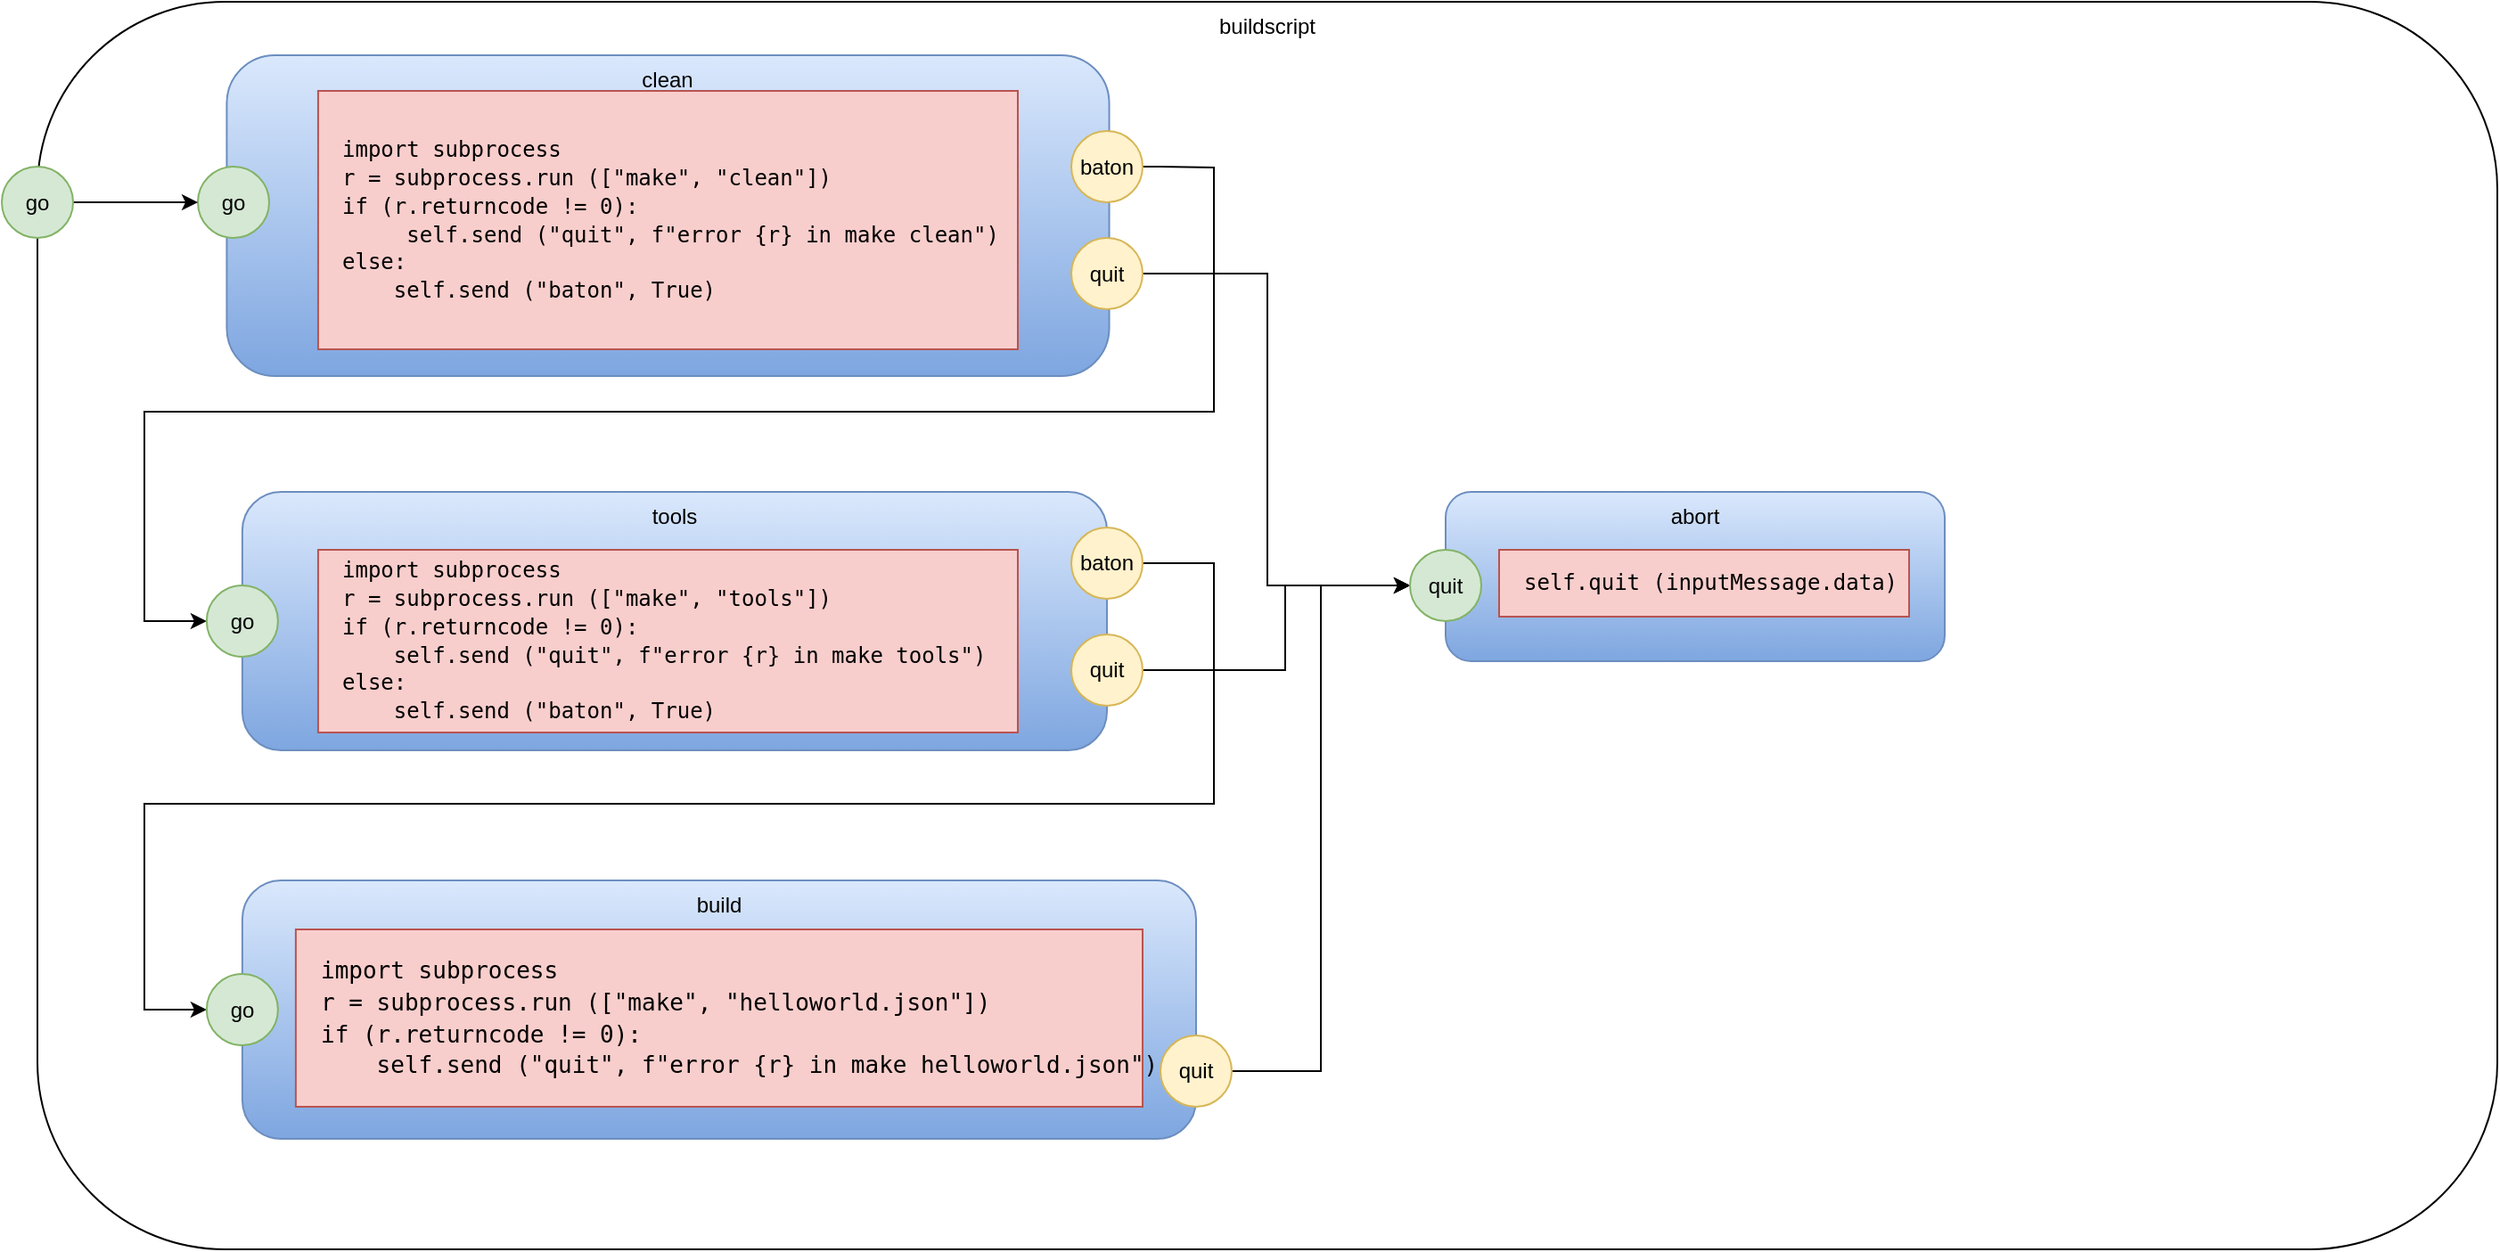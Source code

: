 <mxfile version="14.6.13" type="device"><diagram id="fo9xvGcHm88d3B_x5weG" name="d2py"><mxGraphModel dx="1346" dy="806" grid="1" gridSize="10" guides="1" tooltips="1" connect="1" arrows="1" fold="1" page="1" pageScale="1" pageWidth="1100" pageHeight="850" math="0" shadow="0"><root><mxCell id="0"/><mxCell id="1" parent="0"/><mxCell id="i5jZ3dy8F4nkPbaXPHF6-1" value="buildscript" style="rounded=1;whiteSpace=wrap;html=1;verticalAlign=top;" parent="1" vertex="1"><mxGeometry x="70" y="60" width="1380" height="700" as="geometry"/></mxCell><mxCell id="b8TCcNYkWDl19BBblSuP-18" value="tools" style="rounded=1;whiteSpace=wrap;html=1;verticalAlign=top;fillColor=#dae8fc;strokeColor=#6c8ebf;gradientColor=#7ea6e0;" parent="1" vertex="1"><mxGeometry x="184.94" y="335" width="485.06" height="145" as="geometry"/></mxCell><mxCell id="b8TCcNYkWDl19BBblSuP-23" value="build" style="rounded=1;whiteSpace=wrap;html=1;gradientColor=#7ea6e0;fillColor=#dae8fc;strokeColor=#6c8ebf;verticalAlign=top;" parent="1" vertex="1"><mxGeometry x="184.94" y="553" width="535.06" height="145" as="geometry"/></mxCell><mxCell id="b8TCcNYkWDl19BBblSuP-4" value="clean" style="rounded=1;whiteSpace=wrap;html=1;gradientColor=#7ea6e0;fillColor=#dae8fc;strokeColor=#6c8ebf;verticalAlign=top;" parent="1" vertex="1"><mxGeometry x="176.21" y="90" width="495.06" height="180" as="geometry"/></mxCell><mxCell id="b8TCcNYkWDl19BBblSuP-1" value="&lt;pre class=&quot;lang-py s-code-block&quot; style=&quot;margin-top: 0px ; margin-bottom: 0px ; padding: 12px ; border: 0px ; font-stretch: inherit ; line-height: 1.308 ; vertical-align: baseline ; box-sizing: inherit ; width: auto ; max-height: 600px ; overflow: auto ; border-radius: 5px ; overflow-wrap: normal&quot;&gt;import subprocess&lt;br&gt;r = subprocess.run ([&quot;make&quot;, &quot;clean&quot;])&lt;br&gt;if (r.returncode != 0):&lt;br&gt;     self.send (&quot;quit&quot;, f&quot;error {r} in make clean&quot;)&lt;br&gt;else:&lt;br&gt;    self.send (&quot;baton&quot;, True)&lt;/pre&gt;&lt;div&gt;&lt;/div&gt;" style="rounded=0;whiteSpace=wrap;html=1;fillColor=#f8cecc;strokeColor=#b85450;align=left;" parent="1" vertex="1"><mxGeometry x="227.47" y="110" width="392.53" height="145" as="geometry"/></mxCell><mxCell id="b8TCcNYkWDl19BBblSuP-2" value="&lt;pre class=&quot;lang-py s-code-block&quot; style=&quot;margin-top: 0px ; margin-bottom: 0px ; padding: 12px ; border: 0px ; font-stretch: inherit ; line-height: 1.308 ; vertical-align: baseline ; box-sizing: inherit ; width: auto ; max-height: 600px ; overflow: auto ; border-radius: 5px ; overflow-wrap: normal&quot;&gt;import subprocess&lt;br&gt;r = subprocess.run ([&quot;make&quot;, &quot;tools&quot;])&lt;br&gt;if (r.returncode != 0):&lt;br&gt;    self.send (&quot;quit&quot;, f&quot;error {r} in make tools&quot;)&lt;br&gt;else:&lt;br&gt;    self.send (&quot;baton&quot;, True)&lt;/pre&gt;&lt;div&gt;&lt;/div&gt;" style="rounded=0;whiteSpace=wrap;html=1;fillColor=#f8cecc;strokeColor=#b85450;align=left;" parent="1" vertex="1"><mxGeometry x="227.47" y="367.5" width="392.53" height="102.5" as="geometry"/></mxCell><mxCell id="b8TCcNYkWDl19BBblSuP-3" value="&lt;pre class=&quot;lang-py s-code-block&quot; style=&quot;margin-top: 0px ; margin-bottom: 0px ; padding: 12px ; border: 0px ; font-stretch: inherit ; line-height: 1.308 ; vertical-align: baseline ; box-sizing: inherit ; width: auto ; max-height: 600px ; overflow: auto ; border-radius: 5px ; overflow-wrap: normal&quot;&gt;&lt;span style=&quot;font-size: 13px&quot;&gt;import subprocess&lt;br&gt;r = subprocess.run ([&quot;make&quot;, &quot;helloworld.json&quot;])&lt;br&gt;if (r.returncode != 0):&lt;br&gt;    self.send (&quot;quit&quot;, f&quot;error {r} in make helloworld.json&quot;)&lt;br&gt;&lt;/span&gt;&lt;/pre&gt;&lt;div&gt;&lt;/div&gt;" style="rounded=0;whiteSpace=wrap;html=1;fillColor=#f8cecc;strokeColor=#b85450;align=left;" parent="1" vertex="1"><mxGeometry x="214.94" y="580.5" width="475.06" height="99.5" as="geometry"/></mxCell><mxCell id="b8TCcNYkWDl19BBblSuP-30" style="edgeStyle=orthogonalEdgeStyle;rounded=0;orthogonalLoop=1;jettySize=auto;html=1;exitX=1;exitY=0.5;exitDx=0;exitDy=0;entryX=0;entryY=0.5;entryDx=0;entryDy=0;" parent="1" source="b8TCcNYkWDl19BBblSuP-6" target="b8TCcNYkWDl19BBblSuP-20" edge="1"><mxGeometry relative="1" as="geometry"><Array as="points"><mxPoint x="700" y="153"/><mxPoint x="730" y="153"/><mxPoint x="730" y="290"/><mxPoint x="130" y="290"/><mxPoint x="130" y="408"/></Array></mxGeometry></mxCell><mxCell id="b8TCcNYkWDl19BBblSuP-6" value="baton" style="ellipse;whiteSpace=wrap;html=1;aspect=fixed;fillColor=#fff2cc;strokeColor=#d6b656;" parent="1" vertex="1"><mxGeometry x="650" y="132.5" width="40" height="40" as="geometry"/></mxCell><mxCell id="3Vt1pwvIHwe4cUBAV8dZ-5" style="edgeStyle=orthogonalEdgeStyle;rounded=0;orthogonalLoop=1;jettySize=auto;html=1;exitX=1;exitY=0.5;exitDx=0;exitDy=0;entryX=0;entryY=0.5;entryDx=0;entryDy=0;" parent="1" source="b8TCcNYkWDl19BBblSuP-7" target="3Vt1pwvIHwe4cUBAV8dZ-3" edge="1"><mxGeometry relative="1" as="geometry"><Array as="points"><mxPoint x="760" y="213"/><mxPoint x="760" y="388"/></Array></mxGeometry></mxCell><mxCell id="b8TCcNYkWDl19BBblSuP-7" value="quit" style="ellipse;whiteSpace=wrap;html=1;aspect=fixed;fillColor=#fff2cc;strokeColor=#d6b656;" parent="1" vertex="1"><mxGeometry x="650" y="192.5" width="40" height="40" as="geometry"/></mxCell><mxCell id="b8TCcNYkWDl19BBblSuP-20" value="go" style="ellipse;whiteSpace=wrap;html=1;aspect=fixed;fillColor=#d5e8d4;strokeColor=#82b366;" parent="1" vertex="1"><mxGeometry x="164.94" y="387.5" width="40" height="40" as="geometry"/></mxCell><mxCell id="b8TCcNYkWDl19BBblSuP-31" style="edgeStyle=orthogonalEdgeStyle;rounded=0;orthogonalLoop=1;jettySize=auto;html=1;exitX=1;exitY=0.5;exitDx=0;exitDy=0;entryX=0;entryY=0.5;entryDx=0;entryDy=0;" parent="1" source="b8TCcNYkWDl19BBblSuP-21" target="b8TCcNYkWDl19BBblSuP-25" edge="1"><mxGeometry relative="1" as="geometry"><Array as="points"><mxPoint x="730" y="375"/><mxPoint x="730" y="510"/><mxPoint x="130" y="510"/><mxPoint x="130" y="626"/></Array></mxGeometry></mxCell><mxCell id="b8TCcNYkWDl19BBblSuP-21" value="baton" style="ellipse;whiteSpace=wrap;html=1;aspect=fixed;fillColor=#fff2cc;strokeColor=#d6b656;" parent="1" vertex="1"><mxGeometry x="650" y="355" width="40" height="40" as="geometry"/></mxCell><mxCell id="3Vt1pwvIHwe4cUBAV8dZ-7" style="edgeStyle=orthogonalEdgeStyle;rounded=0;orthogonalLoop=1;jettySize=auto;html=1;exitX=1;exitY=0.5;exitDx=0;exitDy=0;entryX=0;entryY=0.5;entryDx=0;entryDy=0;" parent="1" source="b8TCcNYkWDl19BBblSuP-22" target="3Vt1pwvIHwe4cUBAV8dZ-3" edge="1"><mxGeometry relative="1" as="geometry"><Array as="points"><mxPoint x="770" y="435"/><mxPoint x="770" y="388"/></Array></mxGeometry></mxCell><mxCell id="b8TCcNYkWDl19BBblSuP-22" value="quit" style="ellipse;whiteSpace=wrap;html=1;aspect=fixed;fillColor=#fff2cc;strokeColor=#d6b656;" parent="1" vertex="1"><mxGeometry x="650" y="415" width="40" height="40" as="geometry"/></mxCell><mxCell id="b8TCcNYkWDl19BBblSuP-25" value="go" style="ellipse;whiteSpace=wrap;html=1;aspect=fixed;fillColor=#d5e8d4;strokeColor=#82b366;" parent="1" vertex="1"><mxGeometry x="164.94" y="605.5" width="40" height="40" as="geometry"/></mxCell><mxCell id="3Vt1pwvIHwe4cUBAV8dZ-10" style="edgeStyle=orthogonalEdgeStyle;rounded=0;orthogonalLoop=1;jettySize=auto;html=1;exitX=1;exitY=0.5;exitDx=0;exitDy=0;entryX=0;entryY=0.5;entryDx=0;entryDy=0;" parent="1" source="b8TCcNYkWDl19BBblSuP-27" target="3Vt1pwvIHwe4cUBAV8dZ-3" edge="1"><mxGeometry relative="1" as="geometry"/></mxCell><mxCell id="b8TCcNYkWDl19BBblSuP-27" value="quit" style="ellipse;whiteSpace=wrap;html=1;aspect=fixed;fillColor=#fff2cc;strokeColor=#d6b656;" parent="1" vertex="1"><mxGeometry x="700" y="640" width="40" height="40" as="geometry"/></mxCell><mxCell id="3Vt1pwvIHwe4cUBAV8dZ-1" value="abort" style="rounded=1;whiteSpace=wrap;html=1;gradientColor=#7ea6e0;fillColor=#dae8fc;strokeColor=#6c8ebf;verticalAlign=top;" parent="1" vertex="1"><mxGeometry x="860" y="335" width="280" height="95" as="geometry"/></mxCell><mxCell id="3Vt1pwvIHwe4cUBAV8dZ-2" value="&lt;pre class=&quot;lang-py s-code-block&quot; style=&quot;margin-top: 0px ; margin-bottom: 0px ; padding: 12px ; border: 0px ; font-stretch: inherit ; line-height: 1.308 ; vertical-align: baseline ; box-sizing: inherit ; width: auto ; max-height: 600px ; overflow: auto ; border-radius: 5px ; overflow-wrap: normal&quot;&gt;self.quit (inputMessage.data)&lt;/pre&gt;&lt;div&gt;&lt;/div&gt;" style="rounded=0;whiteSpace=wrap;html=1;fillColor=#f8cecc;strokeColor=#b85450;align=left;" parent="1" vertex="1"><mxGeometry x="890" y="367.5" width="230" height="37.5" as="geometry"/></mxCell><mxCell id="3Vt1pwvIHwe4cUBAV8dZ-3" value="quit" style="ellipse;whiteSpace=wrap;html=1;aspect=fixed;fillColor=#d5e8d4;strokeColor=#82b366;" parent="1" vertex="1"><mxGeometry x="840" y="367.5" width="40" height="40" as="geometry"/></mxCell><mxCell id="tlqNpEcIXJmJSJEoykfd-1" value="go" style="ellipse;whiteSpace=wrap;html=1;aspect=fixed;fillColor=#d5e8d4;strokeColor=#82b366;" parent="1" vertex="1"><mxGeometry x="160" y="152.5" width="40" height="40" as="geometry"/></mxCell><mxCell id="tlqNpEcIXJmJSJEoykfd-3" style="edgeStyle=orthogonalEdgeStyle;rounded=0;orthogonalLoop=1;jettySize=auto;html=1;exitX=1;exitY=0.5;exitDx=0;exitDy=0;entryX=0;entryY=0.5;entryDx=0;entryDy=0;" parent="1" source="tlqNpEcIXJmJSJEoykfd-2" target="tlqNpEcIXJmJSJEoykfd-1" edge="1"><mxGeometry relative="1" as="geometry"/></mxCell><mxCell id="tlqNpEcIXJmJSJEoykfd-2" value="go" style="ellipse;whiteSpace=wrap;html=1;aspect=fixed;fillColor=#d5e8d4;strokeColor=#82b366;" parent="1" vertex="1"><mxGeometry x="50" y="152.5" width="40" height="40" as="geometry"/></mxCell></root></mxGraphModel></diagram></mxfile>